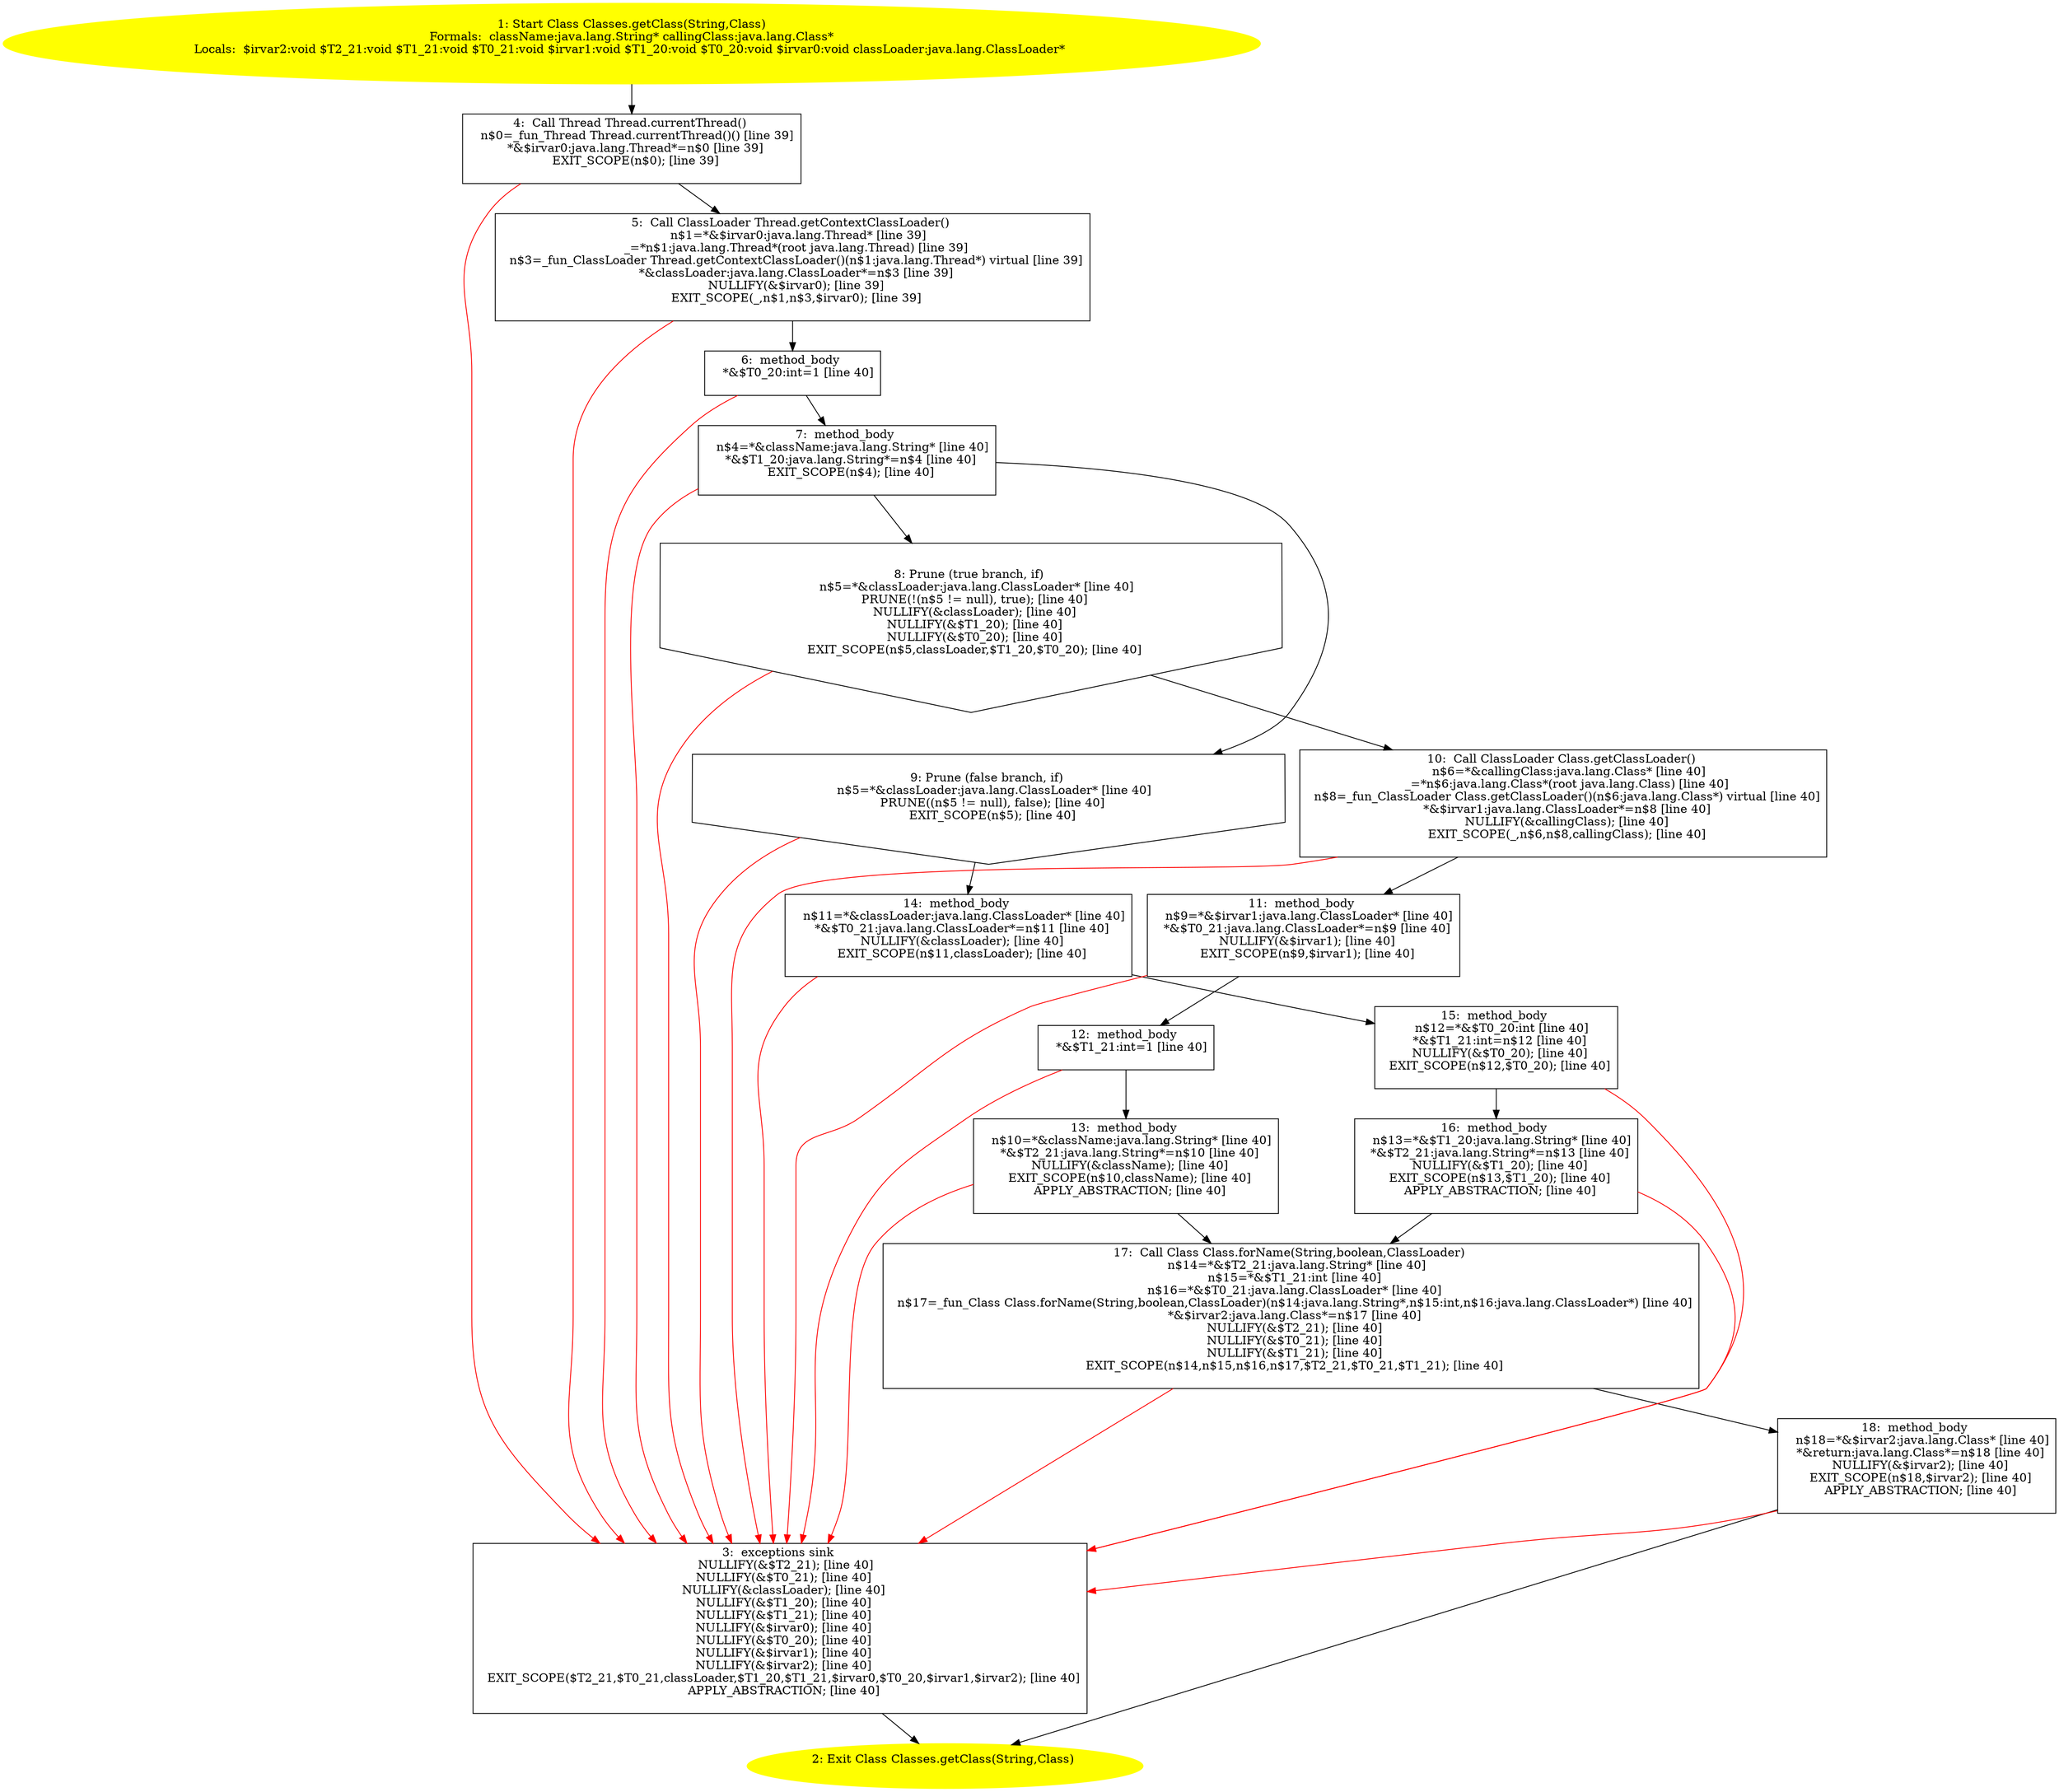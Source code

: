 /* @generated */
digraph cfg {
"org.junit.internal.Classes.getClass(java.lang.String,java.lang.Class):java.lang.Class.c9f55c26e9302b1a8d19ef13f124e882_1" [label="1: Start Class Classes.getClass(String,Class)\nFormals:  className:java.lang.String* callingClass:java.lang.Class*\nLocals:  $irvar2:void $T2_21:void $T1_21:void $T0_21:void $irvar1:void $T1_20:void $T0_20:void $irvar0:void classLoader:java.lang.ClassLoader* \n  " color=yellow style=filled]
	

	 "org.junit.internal.Classes.getClass(java.lang.String,java.lang.Class):java.lang.Class.c9f55c26e9302b1a8d19ef13f124e882_1" -> "org.junit.internal.Classes.getClass(java.lang.String,java.lang.Class):java.lang.Class.c9f55c26e9302b1a8d19ef13f124e882_4" ;
"org.junit.internal.Classes.getClass(java.lang.String,java.lang.Class):java.lang.Class.c9f55c26e9302b1a8d19ef13f124e882_2" [label="2: Exit Class Classes.getClass(String,Class) \n  " color=yellow style=filled]
	

"org.junit.internal.Classes.getClass(java.lang.String,java.lang.Class):java.lang.Class.c9f55c26e9302b1a8d19ef13f124e882_3" [label="3:  exceptions sink \n   NULLIFY(&$T2_21); [line 40]\n  NULLIFY(&$T0_21); [line 40]\n  NULLIFY(&classLoader); [line 40]\n  NULLIFY(&$T1_20); [line 40]\n  NULLIFY(&$T1_21); [line 40]\n  NULLIFY(&$irvar0); [line 40]\n  NULLIFY(&$T0_20); [line 40]\n  NULLIFY(&$irvar1); [line 40]\n  NULLIFY(&$irvar2); [line 40]\n  EXIT_SCOPE($T2_21,$T0_21,classLoader,$T1_20,$T1_21,$irvar0,$T0_20,$irvar1,$irvar2); [line 40]\n  APPLY_ABSTRACTION; [line 40]\n " shape="box"]
	

	 "org.junit.internal.Classes.getClass(java.lang.String,java.lang.Class):java.lang.Class.c9f55c26e9302b1a8d19ef13f124e882_3" -> "org.junit.internal.Classes.getClass(java.lang.String,java.lang.Class):java.lang.Class.c9f55c26e9302b1a8d19ef13f124e882_2" ;
"org.junit.internal.Classes.getClass(java.lang.String,java.lang.Class):java.lang.Class.c9f55c26e9302b1a8d19ef13f124e882_4" [label="4:  Call Thread Thread.currentThread() \n   n$0=_fun_Thread Thread.currentThread()() [line 39]\n  *&$irvar0:java.lang.Thread*=n$0 [line 39]\n  EXIT_SCOPE(n$0); [line 39]\n " shape="box"]
	

	 "org.junit.internal.Classes.getClass(java.lang.String,java.lang.Class):java.lang.Class.c9f55c26e9302b1a8d19ef13f124e882_4" -> "org.junit.internal.Classes.getClass(java.lang.String,java.lang.Class):java.lang.Class.c9f55c26e9302b1a8d19ef13f124e882_5" ;
	 "org.junit.internal.Classes.getClass(java.lang.String,java.lang.Class):java.lang.Class.c9f55c26e9302b1a8d19ef13f124e882_4" -> "org.junit.internal.Classes.getClass(java.lang.String,java.lang.Class):java.lang.Class.c9f55c26e9302b1a8d19ef13f124e882_3" [color="red" ];
"org.junit.internal.Classes.getClass(java.lang.String,java.lang.Class):java.lang.Class.c9f55c26e9302b1a8d19ef13f124e882_5" [label="5:  Call ClassLoader Thread.getContextClassLoader() \n   n$1=*&$irvar0:java.lang.Thread* [line 39]\n  _=*n$1:java.lang.Thread*(root java.lang.Thread) [line 39]\n  n$3=_fun_ClassLoader Thread.getContextClassLoader()(n$1:java.lang.Thread*) virtual [line 39]\n  *&classLoader:java.lang.ClassLoader*=n$3 [line 39]\n  NULLIFY(&$irvar0); [line 39]\n  EXIT_SCOPE(_,n$1,n$3,$irvar0); [line 39]\n " shape="box"]
	

	 "org.junit.internal.Classes.getClass(java.lang.String,java.lang.Class):java.lang.Class.c9f55c26e9302b1a8d19ef13f124e882_5" -> "org.junit.internal.Classes.getClass(java.lang.String,java.lang.Class):java.lang.Class.c9f55c26e9302b1a8d19ef13f124e882_6" ;
	 "org.junit.internal.Classes.getClass(java.lang.String,java.lang.Class):java.lang.Class.c9f55c26e9302b1a8d19ef13f124e882_5" -> "org.junit.internal.Classes.getClass(java.lang.String,java.lang.Class):java.lang.Class.c9f55c26e9302b1a8d19ef13f124e882_3" [color="red" ];
"org.junit.internal.Classes.getClass(java.lang.String,java.lang.Class):java.lang.Class.c9f55c26e9302b1a8d19ef13f124e882_6" [label="6:  method_body \n   *&$T0_20:int=1 [line 40]\n " shape="box"]
	

	 "org.junit.internal.Classes.getClass(java.lang.String,java.lang.Class):java.lang.Class.c9f55c26e9302b1a8d19ef13f124e882_6" -> "org.junit.internal.Classes.getClass(java.lang.String,java.lang.Class):java.lang.Class.c9f55c26e9302b1a8d19ef13f124e882_7" ;
	 "org.junit.internal.Classes.getClass(java.lang.String,java.lang.Class):java.lang.Class.c9f55c26e9302b1a8d19ef13f124e882_6" -> "org.junit.internal.Classes.getClass(java.lang.String,java.lang.Class):java.lang.Class.c9f55c26e9302b1a8d19ef13f124e882_3" [color="red" ];
"org.junit.internal.Classes.getClass(java.lang.String,java.lang.Class):java.lang.Class.c9f55c26e9302b1a8d19ef13f124e882_7" [label="7:  method_body \n   n$4=*&className:java.lang.String* [line 40]\n  *&$T1_20:java.lang.String*=n$4 [line 40]\n  EXIT_SCOPE(n$4); [line 40]\n " shape="box"]
	

	 "org.junit.internal.Classes.getClass(java.lang.String,java.lang.Class):java.lang.Class.c9f55c26e9302b1a8d19ef13f124e882_7" -> "org.junit.internal.Classes.getClass(java.lang.String,java.lang.Class):java.lang.Class.c9f55c26e9302b1a8d19ef13f124e882_8" ;
	 "org.junit.internal.Classes.getClass(java.lang.String,java.lang.Class):java.lang.Class.c9f55c26e9302b1a8d19ef13f124e882_7" -> "org.junit.internal.Classes.getClass(java.lang.String,java.lang.Class):java.lang.Class.c9f55c26e9302b1a8d19ef13f124e882_9" ;
	 "org.junit.internal.Classes.getClass(java.lang.String,java.lang.Class):java.lang.Class.c9f55c26e9302b1a8d19ef13f124e882_7" -> "org.junit.internal.Classes.getClass(java.lang.String,java.lang.Class):java.lang.Class.c9f55c26e9302b1a8d19ef13f124e882_3" [color="red" ];
"org.junit.internal.Classes.getClass(java.lang.String,java.lang.Class):java.lang.Class.c9f55c26e9302b1a8d19ef13f124e882_8" [label="8: Prune (true branch, if) \n   n$5=*&classLoader:java.lang.ClassLoader* [line 40]\n  PRUNE(!(n$5 != null), true); [line 40]\n  NULLIFY(&classLoader); [line 40]\n  NULLIFY(&$T1_20); [line 40]\n  NULLIFY(&$T0_20); [line 40]\n  EXIT_SCOPE(n$5,classLoader,$T1_20,$T0_20); [line 40]\n " shape="invhouse"]
	

	 "org.junit.internal.Classes.getClass(java.lang.String,java.lang.Class):java.lang.Class.c9f55c26e9302b1a8d19ef13f124e882_8" -> "org.junit.internal.Classes.getClass(java.lang.String,java.lang.Class):java.lang.Class.c9f55c26e9302b1a8d19ef13f124e882_10" ;
	 "org.junit.internal.Classes.getClass(java.lang.String,java.lang.Class):java.lang.Class.c9f55c26e9302b1a8d19ef13f124e882_8" -> "org.junit.internal.Classes.getClass(java.lang.String,java.lang.Class):java.lang.Class.c9f55c26e9302b1a8d19ef13f124e882_3" [color="red" ];
"org.junit.internal.Classes.getClass(java.lang.String,java.lang.Class):java.lang.Class.c9f55c26e9302b1a8d19ef13f124e882_9" [label="9: Prune (false branch, if) \n   n$5=*&classLoader:java.lang.ClassLoader* [line 40]\n  PRUNE((n$5 != null), false); [line 40]\n  EXIT_SCOPE(n$5); [line 40]\n " shape="invhouse"]
	

	 "org.junit.internal.Classes.getClass(java.lang.String,java.lang.Class):java.lang.Class.c9f55c26e9302b1a8d19ef13f124e882_9" -> "org.junit.internal.Classes.getClass(java.lang.String,java.lang.Class):java.lang.Class.c9f55c26e9302b1a8d19ef13f124e882_14" ;
	 "org.junit.internal.Classes.getClass(java.lang.String,java.lang.Class):java.lang.Class.c9f55c26e9302b1a8d19ef13f124e882_9" -> "org.junit.internal.Classes.getClass(java.lang.String,java.lang.Class):java.lang.Class.c9f55c26e9302b1a8d19ef13f124e882_3" [color="red" ];
"org.junit.internal.Classes.getClass(java.lang.String,java.lang.Class):java.lang.Class.c9f55c26e9302b1a8d19ef13f124e882_10" [label="10:  Call ClassLoader Class.getClassLoader() \n   n$6=*&callingClass:java.lang.Class* [line 40]\n  _=*n$6:java.lang.Class*(root java.lang.Class) [line 40]\n  n$8=_fun_ClassLoader Class.getClassLoader()(n$6:java.lang.Class*) virtual [line 40]\n  *&$irvar1:java.lang.ClassLoader*=n$8 [line 40]\n  NULLIFY(&callingClass); [line 40]\n  EXIT_SCOPE(_,n$6,n$8,callingClass); [line 40]\n " shape="box"]
	

	 "org.junit.internal.Classes.getClass(java.lang.String,java.lang.Class):java.lang.Class.c9f55c26e9302b1a8d19ef13f124e882_10" -> "org.junit.internal.Classes.getClass(java.lang.String,java.lang.Class):java.lang.Class.c9f55c26e9302b1a8d19ef13f124e882_11" ;
	 "org.junit.internal.Classes.getClass(java.lang.String,java.lang.Class):java.lang.Class.c9f55c26e9302b1a8d19ef13f124e882_10" -> "org.junit.internal.Classes.getClass(java.lang.String,java.lang.Class):java.lang.Class.c9f55c26e9302b1a8d19ef13f124e882_3" [color="red" ];
"org.junit.internal.Classes.getClass(java.lang.String,java.lang.Class):java.lang.Class.c9f55c26e9302b1a8d19ef13f124e882_11" [label="11:  method_body \n   n$9=*&$irvar1:java.lang.ClassLoader* [line 40]\n  *&$T0_21:java.lang.ClassLoader*=n$9 [line 40]\n  NULLIFY(&$irvar1); [line 40]\n  EXIT_SCOPE(n$9,$irvar1); [line 40]\n " shape="box"]
	

	 "org.junit.internal.Classes.getClass(java.lang.String,java.lang.Class):java.lang.Class.c9f55c26e9302b1a8d19ef13f124e882_11" -> "org.junit.internal.Classes.getClass(java.lang.String,java.lang.Class):java.lang.Class.c9f55c26e9302b1a8d19ef13f124e882_12" ;
	 "org.junit.internal.Classes.getClass(java.lang.String,java.lang.Class):java.lang.Class.c9f55c26e9302b1a8d19ef13f124e882_11" -> "org.junit.internal.Classes.getClass(java.lang.String,java.lang.Class):java.lang.Class.c9f55c26e9302b1a8d19ef13f124e882_3" [color="red" ];
"org.junit.internal.Classes.getClass(java.lang.String,java.lang.Class):java.lang.Class.c9f55c26e9302b1a8d19ef13f124e882_12" [label="12:  method_body \n   *&$T1_21:int=1 [line 40]\n " shape="box"]
	

	 "org.junit.internal.Classes.getClass(java.lang.String,java.lang.Class):java.lang.Class.c9f55c26e9302b1a8d19ef13f124e882_12" -> "org.junit.internal.Classes.getClass(java.lang.String,java.lang.Class):java.lang.Class.c9f55c26e9302b1a8d19ef13f124e882_13" ;
	 "org.junit.internal.Classes.getClass(java.lang.String,java.lang.Class):java.lang.Class.c9f55c26e9302b1a8d19ef13f124e882_12" -> "org.junit.internal.Classes.getClass(java.lang.String,java.lang.Class):java.lang.Class.c9f55c26e9302b1a8d19ef13f124e882_3" [color="red" ];
"org.junit.internal.Classes.getClass(java.lang.String,java.lang.Class):java.lang.Class.c9f55c26e9302b1a8d19ef13f124e882_13" [label="13:  method_body \n   n$10=*&className:java.lang.String* [line 40]\n  *&$T2_21:java.lang.String*=n$10 [line 40]\n  NULLIFY(&className); [line 40]\n  EXIT_SCOPE(n$10,className); [line 40]\n  APPLY_ABSTRACTION; [line 40]\n " shape="box"]
	

	 "org.junit.internal.Classes.getClass(java.lang.String,java.lang.Class):java.lang.Class.c9f55c26e9302b1a8d19ef13f124e882_13" -> "org.junit.internal.Classes.getClass(java.lang.String,java.lang.Class):java.lang.Class.c9f55c26e9302b1a8d19ef13f124e882_17" ;
	 "org.junit.internal.Classes.getClass(java.lang.String,java.lang.Class):java.lang.Class.c9f55c26e9302b1a8d19ef13f124e882_13" -> "org.junit.internal.Classes.getClass(java.lang.String,java.lang.Class):java.lang.Class.c9f55c26e9302b1a8d19ef13f124e882_3" [color="red" ];
"org.junit.internal.Classes.getClass(java.lang.String,java.lang.Class):java.lang.Class.c9f55c26e9302b1a8d19ef13f124e882_14" [label="14:  method_body \n   n$11=*&classLoader:java.lang.ClassLoader* [line 40]\n  *&$T0_21:java.lang.ClassLoader*=n$11 [line 40]\n  NULLIFY(&classLoader); [line 40]\n  EXIT_SCOPE(n$11,classLoader); [line 40]\n " shape="box"]
	

	 "org.junit.internal.Classes.getClass(java.lang.String,java.lang.Class):java.lang.Class.c9f55c26e9302b1a8d19ef13f124e882_14" -> "org.junit.internal.Classes.getClass(java.lang.String,java.lang.Class):java.lang.Class.c9f55c26e9302b1a8d19ef13f124e882_15" ;
	 "org.junit.internal.Classes.getClass(java.lang.String,java.lang.Class):java.lang.Class.c9f55c26e9302b1a8d19ef13f124e882_14" -> "org.junit.internal.Classes.getClass(java.lang.String,java.lang.Class):java.lang.Class.c9f55c26e9302b1a8d19ef13f124e882_3" [color="red" ];
"org.junit.internal.Classes.getClass(java.lang.String,java.lang.Class):java.lang.Class.c9f55c26e9302b1a8d19ef13f124e882_15" [label="15:  method_body \n   n$12=*&$T0_20:int [line 40]\n  *&$T1_21:int=n$12 [line 40]\n  NULLIFY(&$T0_20); [line 40]\n  EXIT_SCOPE(n$12,$T0_20); [line 40]\n " shape="box"]
	

	 "org.junit.internal.Classes.getClass(java.lang.String,java.lang.Class):java.lang.Class.c9f55c26e9302b1a8d19ef13f124e882_15" -> "org.junit.internal.Classes.getClass(java.lang.String,java.lang.Class):java.lang.Class.c9f55c26e9302b1a8d19ef13f124e882_16" ;
	 "org.junit.internal.Classes.getClass(java.lang.String,java.lang.Class):java.lang.Class.c9f55c26e9302b1a8d19ef13f124e882_15" -> "org.junit.internal.Classes.getClass(java.lang.String,java.lang.Class):java.lang.Class.c9f55c26e9302b1a8d19ef13f124e882_3" [color="red" ];
"org.junit.internal.Classes.getClass(java.lang.String,java.lang.Class):java.lang.Class.c9f55c26e9302b1a8d19ef13f124e882_16" [label="16:  method_body \n   n$13=*&$T1_20:java.lang.String* [line 40]\n  *&$T2_21:java.lang.String*=n$13 [line 40]\n  NULLIFY(&$T1_20); [line 40]\n  EXIT_SCOPE(n$13,$T1_20); [line 40]\n  APPLY_ABSTRACTION; [line 40]\n " shape="box"]
	

	 "org.junit.internal.Classes.getClass(java.lang.String,java.lang.Class):java.lang.Class.c9f55c26e9302b1a8d19ef13f124e882_16" -> "org.junit.internal.Classes.getClass(java.lang.String,java.lang.Class):java.lang.Class.c9f55c26e9302b1a8d19ef13f124e882_17" ;
	 "org.junit.internal.Classes.getClass(java.lang.String,java.lang.Class):java.lang.Class.c9f55c26e9302b1a8d19ef13f124e882_16" -> "org.junit.internal.Classes.getClass(java.lang.String,java.lang.Class):java.lang.Class.c9f55c26e9302b1a8d19ef13f124e882_3" [color="red" ];
"org.junit.internal.Classes.getClass(java.lang.String,java.lang.Class):java.lang.Class.c9f55c26e9302b1a8d19ef13f124e882_17" [label="17:  Call Class Class.forName(String,boolean,ClassLoader) \n   n$14=*&$T2_21:java.lang.String* [line 40]\n  n$15=*&$T1_21:int [line 40]\n  n$16=*&$T0_21:java.lang.ClassLoader* [line 40]\n  n$17=_fun_Class Class.forName(String,boolean,ClassLoader)(n$14:java.lang.String*,n$15:int,n$16:java.lang.ClassLoader*) [line 40]\n  *&$irvar2:java.lang.Class*=n$17 [line 40]\n  NULLIFY(&$T2_21); [line 40]\n  NULLIFY(&$T0_21); [line 40]\n  NULLIFY(&$T1_21); [line 40]\n  EXIT_SCOPE(n$14,n$15,n$16,n$17,$T2_21,$T0_21,$T1_21); [line 40]\n " shape="box"]
	

	 "org.junit.internal.Classes.getClass(java.lang.String,java.lang.Class):java.lang.Class.c9f55c26e9302b1a8d19ef13f124e882_17" -> "org.junit.internal.Classes.getClass(java.lang.String,java.lang.Class):java.lang.Class.c9f55c26e9302b1a8d19ef13f124e882_18" ;
	 "org.junit.internal.Classes.getClass(java.lang.String,java.lang.Class):java.lang.Class.c9f55c26e9302b1a8d19ef13f124e882_17" -> "org.junit.internal.Classes.getClass(java.lang.String,java.lang.Class):java.lang.Class.c9f55c26e9302b1a8d19ef13f124e882_3" [color="red" ];
"org.junit.internal.Classes.getClass(java.lang.String,java.lang.Class):java.lang.Class.c9f55c26e9302b1a8d19ef13f124e882_18" [label="18:  method_body \n   n$18=*&$irvar2:java.lang.Class* [line 40]\n  *&return:java.lang.Class*=n$18 [line 40]\n  NULLIFY(&$irvar2); [line 40]\n  EXIT_SCOPE(n$18,$irvar2); [line 40]\n  APPLY_ABSTRACTION; [line 40]\n " shape="box"]
	

	 "org.junit.internal.Classes.getClass(java.lang.String,java.lang.Class):java.lang.Class.c9f55c26e9302b1a8d19ef13f124e882_18" -> "org.junit.internal.Classes.getClass(java.lang.String,java.lang.Class):java.lang.Class.c9f55c26e9302b1a8d19ef13f124e882_2" ;
	 "org.junit.internal.Classes.getClass(java.lang.String,java.lang.Class):java.lang.Class.c9f55c26e9302b1a8d19ef13f124e882_18" -> "org.junit.internal.Classes.getClass(java.lang.String,java.lang.Class):java.lang.Class.c9f55c26e9302b1a8d19ef13f124e882_3" [color="red" ];
}
